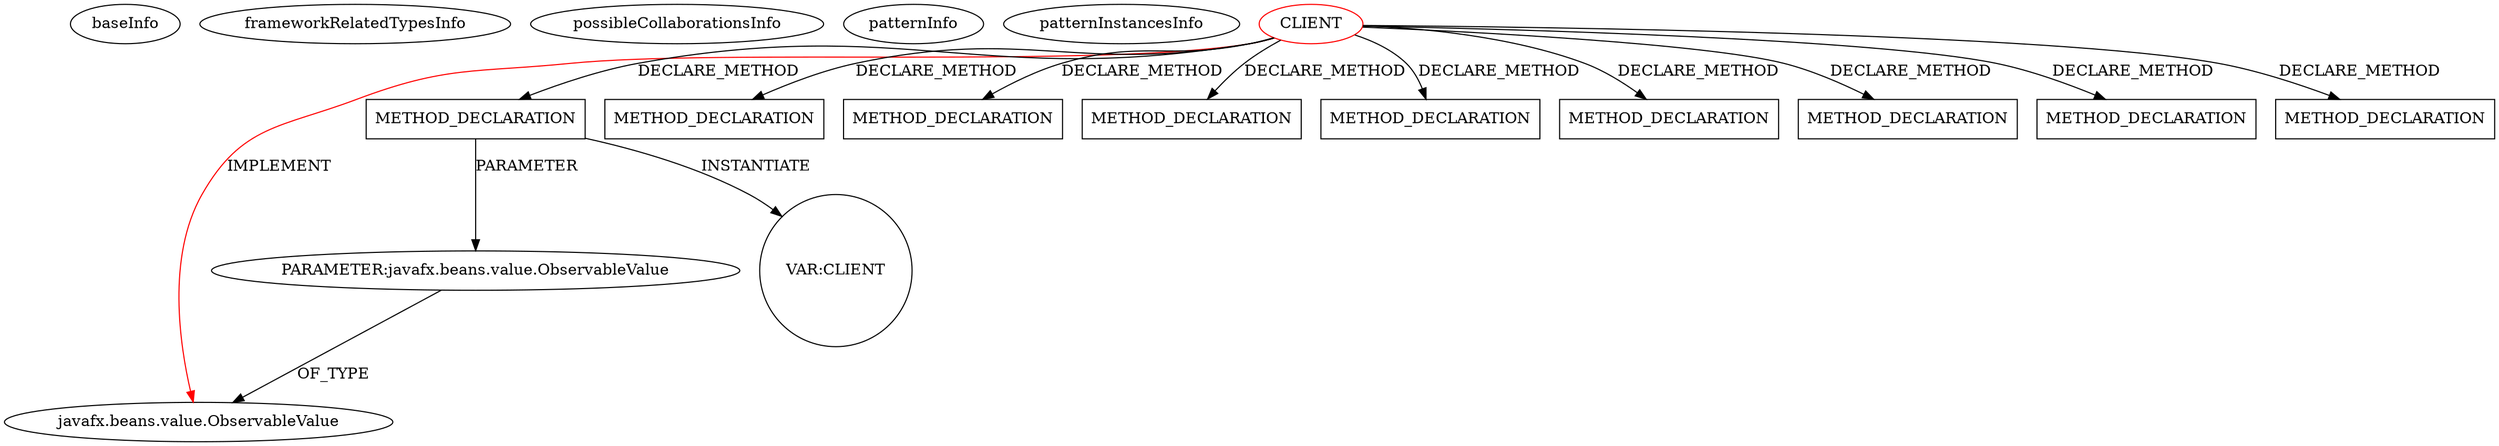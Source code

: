 digraph {
baseInfo[graphId=223,category="pattern",isAnonymous=false,possibleRelation=false]
frameworkRelatedTypesInfo[0="javafx.beans.value.ObservableValue"]
possibleCollaborationsInfo[]
patternInfo[frequency=2.0,patternRootClient=0]
patternInstancesInfo[0="dimituri-milk~/dimituri-milk/milk-master/milk-core/src/main/java/lv/dimituri/milk/core/Folds.java~Folds~2471",1="dimituri-milk~/dimituri-milk/milk-master/milk-core/src/main/java/lv/dimituri/milk/core/Filters.java~Filters~2472"]
28[label="PARAMETER:javafx.beans.value.ObservableValue",vertexType="PARAMETER_DECLARATION",isFrameworkType=false]
1[label="javafx.beans.value.ObservableValue",vertexType="FRAMEWORK_INTERFACE_TYPE",isFrameworkType=false]
0[label="CLIENT",vertexType="ROOT_CLIENT_CLASS_DECLARATION",isFrameworkType=false,color=red]
26[label="METHOD_DECLARATION",vertexType="CLIENT_METHOD_DECLARATION",isFrameworkType=false,shape=box]
51[label="METHOD_DECLARATION",vertexType="CLIENT_METHOD_DECLARATION",isFrameworkType=false,shape=box]
39[label="METHOD_DECLARATION",vertexType="CLIENT_METHOD_DECLARATION",isFrameworkType=false,shape=box]
2[label="METHOD_DECLARATION",vertexType="CLIENT_METHOD_DECLARATION",isFrameworkType=false,shape=box]
43[label="METHOD_DECLARATION",vertexType="CLIENT_METHOD_DECLARATION",isFrameworkType=false,shape=box]
35[label="METHOD_DECLARATION",vertexType="CLIENT_METHOD_DECLARATION",isFrameworkType=false,shape=box]
47[label="METHOD_DECLARATION",vertexType="CLIENT_METHOD_DECLARATION",isFrameworkType=false,shape=box]
45[label="METHOD_DECLARATION",vertexType="CLIENT_METHOD_DECLARATION",isFrameworkType=false,shape=box]
49[label="METHOD_DECLARATION",vertexType="CLIENT_METHOD_DECLARATION",isFrameworkType=false,shape=box]
33[label="VAR:CLIENT",vertexType="VARIABLE_EXPRESION",isFrameworkType=false,shape=circle]
28->1[label="OF_TYPE"]
0->1[label="IMPLEMENT",color=red]
0->51[label="DECLARE_METHOD"]
0->47[label="DECLARE_METHOD"]
0->39[label="DECLARE_METHOD"]
26->28[label="PARAMETER"]
0->35[label="DECLARE_METHOD"]
0->2[label="DECLARE_METHOD"]
0->43[label="DECLARE_METHOD"]
0->49[label="DECLARE_METHOD"]
0->45[label="DECLARE_METHOD"]
0->26[label="DECLARE_METHOD"]
26->33[label="INSTANTIATE"]
}
